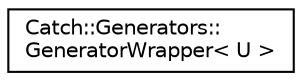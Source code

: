 digraph "Graphical Class Hierarchy"
{
  edge [fontname="Helvetica",fontsize="10",labelfontname="Helvetica",labelfontsize="10"];
  node [fontname="Helvetica",fontsize="10",shape=record];
  rankdir="LR";
  Node0 [label="Catch::Generators::\lGeneratorWrapper\< U \>",height=0.2,width=0.4,color="black", fillcolor="white", style="filled",URL="$classCatch_1_1Generators_1_1GeneratorWrapper.html"];
}
